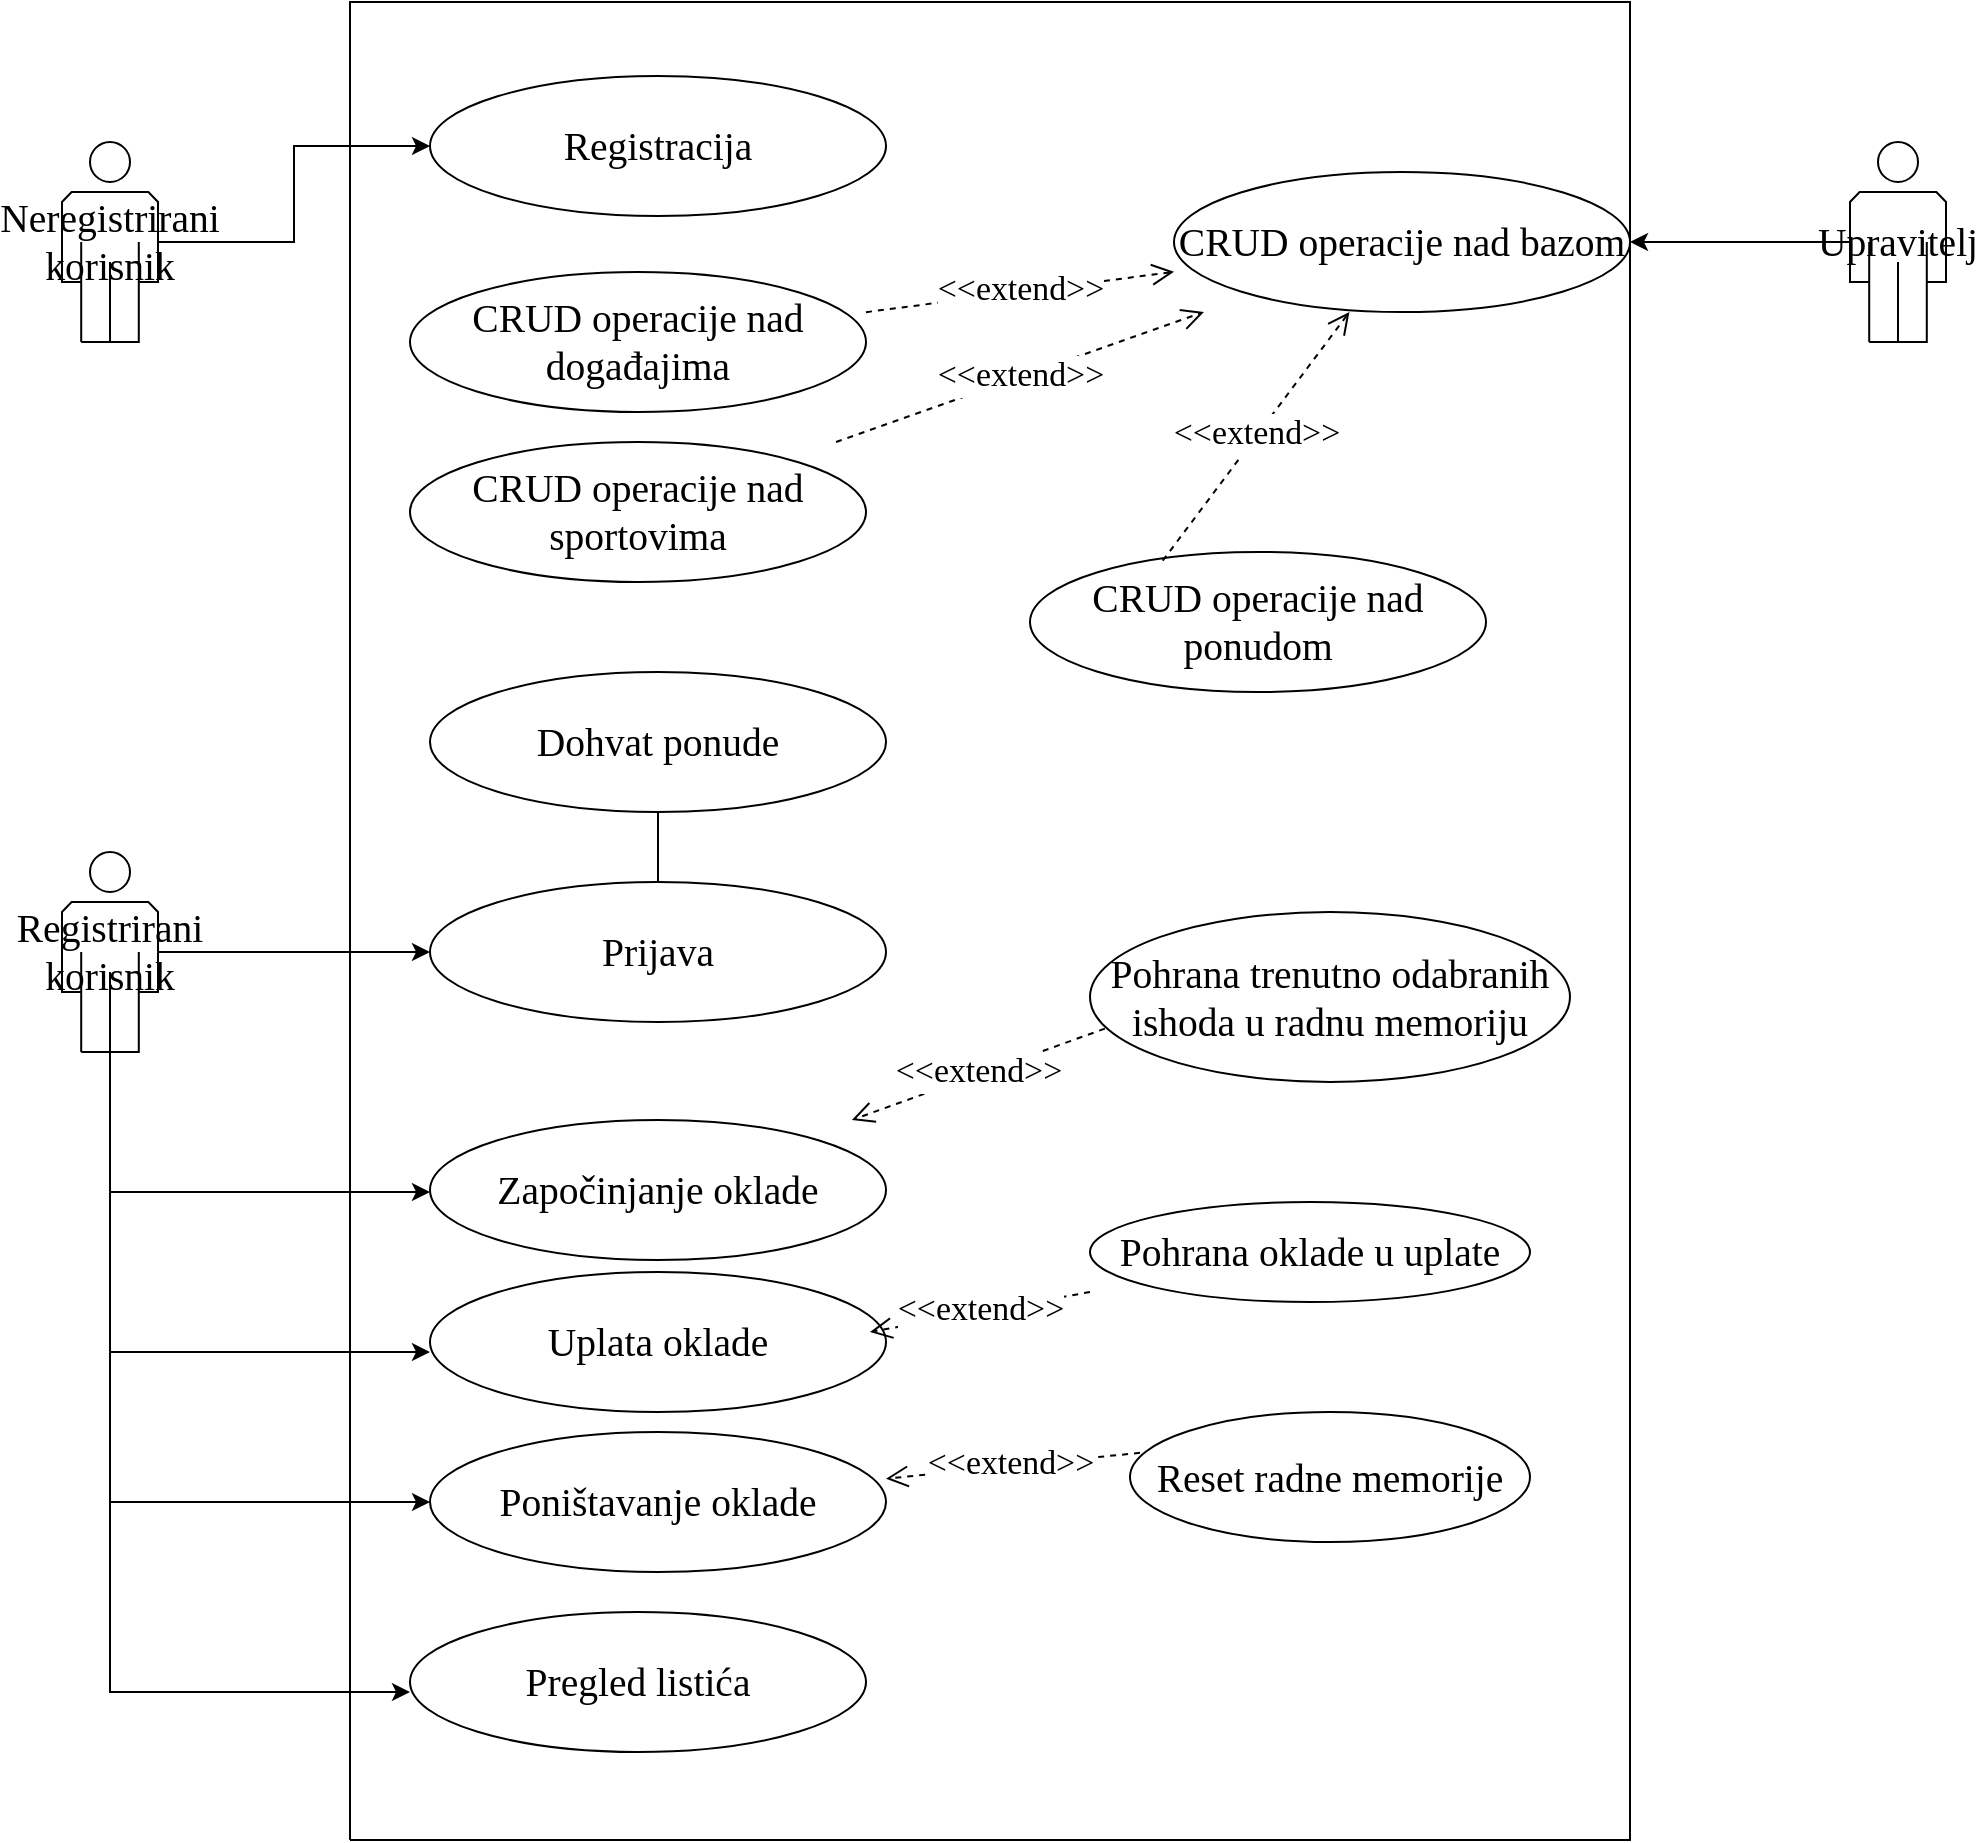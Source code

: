 <mxfile version="17.4.2" type="device"><diagram name="Page-1" id="Page-1"><mxGraphModel dx="1261" dy="709" grid="1" gridSize="10" guides="1" tooltips="1" connect="1" arrows="1" fold="1" page="1" pageScale="1" pageWidth="827" pageHeight="1169" math="0" shadow="0"><root><mxCell id="0"/><mxCell id="1" value="Container" parent="0"/><mxCell id="3" style="vsdxID=45;fillColor=none;gradientColor=none;strokeColor=none;spacingLeft=1;spacingRight=1;points=[[0.25,0,0],[0.5,0,0],[0.75,0,0],[1,0.25,0],[1,0.5,0],[1,0.75,0],[0.75,0.75,0],[0.5,0.75,0],[0.25,0.75,0],[0.25,0.75,0],[0.25,0.5,0],[0.25,0.25,0]];labelBackgroundColor=none;rounded=0;html=1;whiteSpace=wrap;" parent="1" vertex="1"><mxGeometry x="200" y="1125" width="640" height="919" as="geometry"/></mxCell><mxCell id="4" style="vsdxID=46;fillColor=#FFFFFF;gradientColor=none;shape=stencil(UzV2Ls5ILEhVNTIoLinKz04tz0wpyVA1dlE1MsrMy0gtyiwBslSNXVWNndPyi1LTi/JL81Ig/IJEkEoQKze/DGRCBUSfAUiHkUElhGdoAOG7QZTmZOYhKTWlkVqYJFmKiXcDVVSSqRDNS0AGIj7SMnNyINGJLI8ef0AhSNwbuwIA);strokeColor=#000000;points=[[0.25,0,0],[0.5,0,0],[0.75,0,0],[1,0.25,0],[1,0.5,0],[1,0.75,0],[0.75,1,0],[0.5,1,0],[0.25,1,0],[0,0.75,0],[0,0.5,0],[0,0.25,0]];labelBackgroundColor=none;rounded=0;html=1;whiteSpace=wrap;" parent="3" vertex="1"><mxGeometry width="640" height="919" as="geometry"/></mxCell><mxCell id="5" value="&lt;div style=&quot;font-size: 1px&quot;&gt;&lt;p style=&quot;align:center;margin-left:0;margin-right:0;margin-top:0px;margin-bottom:0px;text-indent:0;valign:middle;direction:ltr;&quot;&gt;&lt;/p&gt;&lt;/div&gt;" style="text;vsdxID=46;fillColor=none;gradientColor=none;strokeColor=none;points=[[0.25,0,0],[0.5,0,0],[0.75,0,0],[1,0.25,0],[1,0.5,0],[1,0.75,0],[0.75,1,0],[0.5,1,0],[0.25,1,0],[0,0.75,0],[0,0.5,0],[0,0.25,0]];labelBackgroundColor=none;rounded=0;html=1;whiteSpace=wrap;verticalAlign=middle;align=center;;html=1;" parent="4" vertex="1"><mxGeometry y="-0.4" width="640" height="919.4" as="geometry"/></mxCell><mxCell id="VFbhHZBmiAw4qEfNOJK4-58" style="edgeStyle=orthogonalEdgeStyle;rounded=0;orthogonalLoop=1;jettySize=auto;html=1;endArrow=none;endFill=0;" edge="1" parent="4" source="VFbhHZBmiAw4qEfNOJK4-38" target="VFbhHZBmiAw4qEfNOJK4-50"><mxGeometry relative="1" as="geometry"/></mxCell><mxCell id="VFbhHZBmiAw4qEfNOJK4-38" value="&lt;div style=&quot;font-size: 1px&quot;&gt;&lt;font style=&quot;font-size: 19.76px ; font-family: &amp;#34;times new roman&amp;#34; ; color: #000000 ; direction: ltr ; letter-spacing: 0px ; line-height: 120% ; opacity: 1&quot;&gt;Prijava&lt;/font&gt;&lt;/div&gt;" style="verticalAlign=middle;align=center;vsdxID=2;fillColor=#FFFFFF;gradientColor=none;shape=stencil(vVHLDsIgEPwajiQI6RfU+h8bu22JCGRB2/69kG1iazx58DazM/vIjjBtmiCi0CplCjecbZ8nYc5Ca+snJJsLEqYTph0C4Ujh4XvmEaqzont41gkL96naodXKrGF6YSfQtUi0OXXDVlqPfJNP6usotUhYbJIUMmQb/GGrAxpRljVycDBuc1hKM2LclX8/7H9nFfB+82Cd45T2+mcspcSRmu4F);points=[];labelBackgroundColor=none;rounded=0;html=1;whiteSpace=wrap;" vertex="1" parent="4"><mxGeometry x="40" y="440" width="228" height="70" as="geometry"/></mxCell><mxCell id="VFbhHZBmiAw4qEfNOJK4-50" value="&lt;div style=&quot;font-size: 1px&quot;&gt;&lt;font style=&quot;font-size: 19.76px ; font-family: &amp;#34;times new roman&amp;#34; ; color: #000000 ; direction: ltr ; letter-spacing: 0px ; line-height: 120% ; opacity: 1&quot;&gt;Dohvat ponude&lt;/font&gt;&lt;/div&gt;" style="verticalAlign=middle;align=center;vsdxID=2;fillColor=#FFFFFF;gradientColor=none;shape=stencil(vVHLDsIgEPwajiQI6RfU+h8bu22JCGRB2/69kG1iazx58DazM/vIjjBtmiCi0CplCjecbZ8nYc5Ca+snJJsLEqYTph0C4Ujh4XvmEaqzont41gkL96naodXKrGF6YSfQtUi0OXXDVlqPfJNP6usotUhYbJIUMmQb/GGrAxpRljVycDBuc1hKM2LclX8/7H9nFfB+82Cd45T2+mcspcSRmu4F);points=[];labelBackgroundColor=none;rounded=0;html=1;whiteSpace=wrap;" vertex="1" parent="4"><mxGeometry x="40" y="335" width="228" height="70" as="geometry"/></mxCell><mxCell id="VFbhHZBmiAw4qEfNOJK4-64" value="&lt;div style=&quot;font-size: 1px&quot;&gt;&lt;font style=&quot;font-size: 19.76px ; font-family: &amp;#34;times new roman&amp;#34; ; color: #000000 ; direction: ltr ; letter-spacing: 0px ; line-height: 120% ; opacity: 1&quot;&gt;Započinjanje oklade&lt;/font&gt;&lt;/div&gt;" style="verticalAlign=middle;align=center;vsdxID=2;fillColor=#FFFFFF;gradientColor=none;shape=stencil(vVHLDsIgEPwajiQI6RfU+h8bu22JCGRB2/69kG1iazx58DazM/vIjjBtmiCi0CplCjecbZ8nYc5Ca+snJJsLEqYTph0C4Ujh4XvmEaqzont41gkL96naodXKrGF6YSfQtUi0OXXDVlqPfJNP6usotUhYbJIUMmQb/GGrAxpRljVycDBuc1hKM2LclX8/7H9nFfB+82Cd45T2+mcspcSRmu4F);points=[];labelBackgroundColor=none;rounded=0;html=1;whiteSpace=wrap;" vertex="1" parent="4"><mxGeometry x="40" y="559" width="228" height="70" as="geometry"/></mxCell><mxCell id="18" value="&lt;div style=&quot;font-size: 1px&quot;&gt;&lt;font style=&quot;font-size: 19.76px ; font-family: &amp;#34;times new roman&amp;#34; ; color: #000000 ; direction: ltr ; letter-spacing: 0px ; line-height: 120% ; opacity: 1&quot;&gt;Pohrana trenutno odabranih ishoda u radnu memoriju&lt;br&gt;&lt;/font&gt;&lt;/div&gt;" style="verticalAlign=middle;align=center;vsdxID=12;fillColor=#FFFFFF;gradientColor=none;shape=stencil(vVHLDsIgEPwajiQI6RfU+h8bu22JCGRB2/69kG1iazx58DazM/vIjjBtmiCi0CplCjecbZ8nYc5Ca+snJJsLEqYTph0C4Ujh4XvmEaqzont41gkL96naodXKrGF6YSfQtUi0OXXDVlqPfJNP6usotUhYbJIUMmQb/GGrAxpRljVycDBuc1hKM2LclX8/7H9nFfB+82Cd45T2+mcspcSRmu4F);points=[];labelBackgroundColor=none;rounded=0;html=1;whiteSpace=wrap;" parent="4" vertex="1"><mxGeometry x="370" y="455" width="240" height="85" as="geometry"/></mxCell><mxCell id="35" value="&lt;div style=&quot;font-size: 1px&quot;&gt;&lt;p style=&quot;align:center;margin-left:0;margin-right:0;margin-top:0px;margin-bottom:0px;text-indent:0;valign:middle;direction:ltr;&quot;&gt;&lt;font style=&quot;font-size:16.93px;font-family:Times New Roman;color:#000000;direction:ltr;letter-spacing:0px;line-height:120%;opacity:1&quot;&gt;&amp;lt;&amp;lt;extend&amp;gt;&amp;gt;&lt;br/&gt;&lt;/font&gt;&lt;/p&gt;&lt;/div&gt;" style="vsdxID=28;edgeStyle=none;dashed=1;startArrow=none;endArrow=open;startSize=9;endSize=9;spacingTop=0;spacingBottom=0;spacingLeft=0;spacingRight=0;verticalAlign=middle;html=1;labelBackgroundColor=#ffffff;rounded=0;align=center;exitX=0.031;exitY=0.686;exitDx=0;exitDy=0;exitPerimeter=0;" parent="4" source="18" target="VFbhHZBmiAw4qEfNOJK4-64" edge="1"><mxGeometry relative="1" as="geometry"><mxPoint y="-1" as="offset"/><Array as="points"/><mxPoint x="266" y="178" as="targetPoint"/></mxGeometry></mxCell><mxCell id="VFbhHZBmiAw4qEfNOJK4-67" value="&lt;div style=&quot;font-size: 1px&quot;&gt;&lt;font style=&quot;font-size: 19.76px ; font-family: &amp;#34;times new roman&amp;#34; ; color: #000000 ; direction: ltr ; letter-spacing: 0px ; line-height: 120% ; opacity: 1&quot;&gt;Uplata oklade&lt;/font&gt;&lt;/div&gt;" style="verticalAlign=middle;align=center;vsdxID=2;fillColor=#FFFFFF;gradientColor=none;shape=stencil(vVHLDsIgEPwajiQI6RfU+h8bu22JCGRB2/69kG1iazx58DazM/vIjjBtmiCi0CplCjecbZ8nYc5Ca+snJJsLEqYTph0C4Ujh4XvmEaqzont41gkL96naodXKrGF6YSfQtUi0OXXDVlqPfJNP6usotUhYbJIUMmQb/GGrAxpRljVycDBuc1hKM2LclX8/7H9nFfB+82Cd45T2+mcspcSRmu4F);points=[];labelBackgroundColor=none;rounded=0;html=1;whiteSpace=wrap;" vertex="1" parent="4"><mxGeometry x="40" y="635" width="228" height="70" as="geometry"/></mxCell><mxCell id="VFbhHZBmiAw4qEfNOJK4-68" value="&lt;div style=&quot;font-size: 1px&quot;&gt;&lt;font style=&quot;font-size: 19.76px ; font-family: &amp;#34;times new roman&amp;#34; ; color: #000000 ; direction: ltr ; letter-spacing: 0px ; line-height: 120% ; opacity: 1&quot;&gt;Pohrana oklade u uplate&lt;br&gt;&lt;/font&gt;&lt;/div&gt;" style="verticalAlign=middle;align=center;vsdxID=12;fillColor=#FFFFFF;gradientColor=none;shape=stencil(vVHLDsIgEPwajiQI6RfU+h8bu22JCGRB2/69kG1iazx58DazM/vIjjBtmiCi0CplCjecbZ8nYc5Ca+snJJsLEqYTph0C4Ujh4XvmEaqzont41gkL96naodXKrGF6YSfQtUi0OXXDVlqPfJNP6usotUhYbJIUMmQb/GGrAxpRljVycDBuc1hKM2LclX8/7H9nFfB+82Cd45T2+mcspcSRmu4F);points=[];labelBackgroundColor=none;rounded=0;html=1;whiteSpace=wrap;" vertex="1" parent="4"><mxGeometry x="370" y="600" width="220" height="50" as="geometry"/></mxCell><mxCell id="VFbhHZBmiAw4qEfNOJK4-69" value="&lt;div style=&quot;font-size: 1px&quot;&gt;&lt;p style=&quot;align:center;margin-left:0;margin-right:0;margin-top:0px;margin-bottom:0px;text-indent:0;valign:middle;direction:ltr;&quot;&gt;&lt;font style=&quot;font-size:16.93px;font-family:Times New Roman;color:#000000;direction:ltr;letter-spacing:0px;line-height:120%;opacity:1&quot;&gt;&amp;lt;&amp;lt;extend&amp;gt;&amp;gt;&lt;br/&gt;&lt;/font&gt;&lt;/p&gt;&lt;/div&gt;" style="vsdxID=28;edgeStyle=none;dashed=1;startArrow=none;endArrow=open;startSize=9;endSize=9;spacingTop=0;spacingBottom=0;spacingLeft=0;spacingRight=0;verticalAlign=middle;html=1;labelBackgroundColor=#ffffff;rounded=0;align=center;" edge="1" parent="4" source="VFbhHZBmiAw4qEfNOJK4-68"><mxGeometry relative="1" as="geometry"><mxPoint y="-1" as="offset"/><Array as="points"/><mxPoint x="370" y="744.996" as="sourcePoint"/><mxPoint x="260" y="665" as="targetPoint"/></mxGeometry></mxCell><mxCell id="VFbhHZBmiAw4qEfNOJK4-71" value="&lt;div style=&quot;font-size: 1px&quot;&gt;&lt;font style=&quot;font-size: 19.76px ; font-family: &amp;#34;times new roman&amp;#34; ; color: #000000 ; direction: ltr ; letter-spacing: 0px ; line-height: 120% ; opacity: 1&quot;&gt;Poništavanje oklade&lt;/font&gt;&lt;/div&gt;" style="verticalAlign=middle;align=center;vsdxID=2;fillColor=#FFFFFF;gradientColor=none;shape=stencil(vVHLDsIgEPwajiQI6RfU+h8bu22JCGRB2/69kG1iazx58DazM/vIjjBtmiCi0CplCjecbZ8nYc5Ca+snJJsLEqYTph0C4Ujh4XvmEaqzont41gkL96naodXKrGF6YSfQtUi0OXXDVlqPfJNP6usotUhYbJIUMmQb/GGrAxpRljVycDBuc1hKM2LclX8/7H9nFfB+82Cd45T2+mcspcSRmu4F);points=[];labelBackgroundColor=none;rounded=0;html=1;whiteSpace=wrap;" vertex="1" parent="4"><mxGeometry x="40" y="715" width="228" height="70" as="geometry"/></mxCell><mxCell id="19" value="&lt;div style=&quot;font-size: 1px&quot;&gt;&lt;font style=&quot;font-size: 19.76px ; font-family: &amp;#34;times new roman&amp;#34; ; color: #000000 ; direction: ltr ; letter-spacing: 0px ; line-height: 120% ; opacity: 1&quot;&gt;Reset radne memorije&lt;br&gt;&lt;/font&gt;&lt;/div&gt;" style="verticalAlign=middle;align=center;vsdxID=23;fillColor=#FFFFFF;gradientColor=none;shape=stencil(vVHLDsIgEPwajiQI6RfU+h8bu22JCGRB2/69kG1iazx58DazM/vIjjBtmiCi0CplCjecbZ8nYc5Ca+snJJsLEqYTph0C4Ujh4XvmEaqzont41gkL96naodXKrGF6YSfQtUi0OXXDVlqPfJNP6usotUhYbJIUMmQb/GGrAxpRljVycDBuc1hKM2LclX8/7H9nFfB+82Cd45T2+mcspcSRmu4F);points=[];labelBackgroundColor=none;rounded=0;html=1;whiteSpace=wrap;" parent="4" vertex="1"><mxGeometry x="390" y="705" width="200" height="65" as="geometry"/></mxCell><mxCell id="34" value="&lt;div style=&quot;font-size: 1px&quot;&gt;&lt;p style=&quot;align:center;margin-left:0;margin-right:0;margin-top:0px;margin-bottom:0px;text-indent:0;valign:middle;direction:ltr;&quot;&gt;&lt;font style=&quot;font-size:16.93px;font-family:Times New Roman;color:#000000;direction:ltr;letter-spacing:0px;line-height:120%;opacity:1&quot;&gt;&amp;lt;&amp;lt;extend&amp;gt;&amp;gt;&lt;br/&gt;&lt;/font&gt;&lt;/p&gt;&lt;/div&gt;" style="vsdxID=27;edgeStyle=none;dashed=1;startArrow=none;endArrow=open;startSize=9;endSize=9;spacingTop=0;spacingBottom=0;spacingLeft=0;spacingRight=0;verticalAlign=middle;html=1;labelBackgroundColor=#ffffff;rounded=0;align=center;exitX=0.025;exitY=0.314;exitDx=0;exitDy=0;exitPerimeter=0;" parent="4" source="19" target="VFbhHZBmiAw4qEfNOJK4-71" edge="1"><mxGeometry relative="1" as="geometry"><mxPoint x="-1" y="-1" as="offset"/><Array as="points"/><mxPoint x="266" y="196" as="targetPoint"/></mxGeometry></mxCell><mxCell id="VFbhHZBmiAw4qEfNOJK4-88" value="&lt;div style=&quot;font-size: 1px&quot;&gt;&lt;font style=&quot;font-size: 19.76px ; font-family: &amp;#34;times new roman&amp;#34; ; color: #000000 ; direction: ltr ; letter-spacing: 0px ; line-height: 120% ; opacity: 1&quot;&gt;Pregled listića&lt;/font&gt;&lt;/div&gt;" style="verticalAlign=middle;align=center;vsdxID=2;fillColor=#FFFFFF;gradientColor=none;shape=stencil(vVHLDsIgEPwajiQI6RfU+h8bu22JCGRB2/69kG1iazx58DazM/vIjjBtmiCi0CplCjecbZ8nYc5Ca+snJJsLEqYTph0C4Ujh4XvmEaqzont41gkL96naodXKrGF6YSfQtUi0OXXDVlqPfJNP6usotUhYbJIUMmQb/GGrAxpRljVycDBuc1hKM2LclX8/7H9nFfB+82Cd45T2+mcspcSRmu4F);points=[];labelBackgroundColor=none;rounded=0;html=1;whiteSpace=wrap;" vertex="1" parent="4"><mxGeometry x="30" y="805" width="228" height="70" as="geometry"/></mxCell><mxCell id="VFbhHZBmiAw4qEfNOJK4-92" value="&lt;div style=&quot;font-size: 1px&quot;&gt;&lt;font style=&quot;font-size: 19.76px ; font-family: &amp;#34;times new roman&amp;#34; ; color: #000000 ; direction: ltr ; letter-spacing: 0px ; line-height: 120% ; opacity: 1&quot;&gt;CRUD operacije nad bazom&lt;/font&gt;&lt;/div&gt;" style="verticalAlign=middle;align=center;vsdxID=2;fillColor=#FFFFFF;gradientColor=none;shape=stencil(vVHLDsIgEPwajiQI6RfU+h8bu22JCGRB2/69kG1iazx58DazM/vIjjBtmiCi0CplCjecbZ8nYc5Ca+snJJsLEqYTph0C4Ujh4XvmEaqzont41gkL96naodXKrGF6YSfQtUi0OXXDVlqPfJNP6usotUhYbJIUMmQb/GGrAxpRljVycDBuc1hKM2LclX8/7H9nFfB+82Cd45T2+mcspcSRmu4F);points=[];labelBackgroundColor=none;rounded=0;html=1;whiteSpace=wrap;" vertex="1" parent="4"><mxGeometry x="412" y="85" width="228" height="70" as="geometry"/></mxCell><mxCell id="VFbhHZBmiAw4qEfNOJK4-94" value="&lt;div style=&quot;font-size: 1px&quot;&gt;&lt;font style=&quot;font-size: 19.76px ; font-family: &amp;#34;times new roman&amp;#34; ; color: #000000 ; direction: ltr ; letter-spacing: 0px ; line-height: 120% ; opacity: 1&quot;&gt;CRUD operacije nad događajima&lt;/font&gt;&lt;/div&gt;" style="verticalAlign=middle;align=center;vsdxID=2;fillColor=#FFFFFF;gradientColor=none;shape=stencil(vVHLDsIgEPwajiQI6RfU+h8bu22JCGRB2/69kG1iazx58DazM/vIjjBtmiCi0CplCjecbZ8nYc5Ca+snJJsLEqYTph0C4Ujh4XvmEaqzont41gkL96naodXKrGF6YSfQtUi0OXXDVlqPfJNP6usotUhYbJIUMmQb/GGrAxpRljVycDBuc1hKM2LclX8/7H9nFfB+82Cd45T2+mcspcSRmu4F);points=[];labelBackgroundColor=none;rounded=0;html=1;whiteSpace=wrap;" vertex="1" parent="4"><mxGeometry x="30" y="135" width="228" height="70" as="geometry"/></mxCell><mxCell id="VFbhHZBmiAw4qEfNOJK4-95" value="&lt;div style=&quot;font-size: 1px&quot;&gt;&lt;font style=&quot;font-size: 19.76px ; font-family: &amp;#34;times new roman&amp;#34; ; color: #000000 ; direction: ltr ; letter-spacing: 0px ; line-height: 120% ; opacity: 1&quot;&gt;CRUD operacije nad sportovima&lt;/font&gt;&lt;/div&gt;" style="verticalAlign=middle;align=center;vsdxID=2;fillColor=#FFFFFF;gradientColor=none;shape=stencil(vVHLDsIgEPwajiQI6RfU+h8bu22JCGRB2/69kG1iazx58DazM/vIjjBtmiCi0CplCjecbZ8nYc5Ca+snJJsLEqYTph0C4Ujh4XvmEaqzont41gkL96naodXKrGF6YSfQtUi0OXXDVlqPfJNP6usotUhYbJIUMmQb/GGrAxpRljVycDBuc1hKM2LclX8/7H9nFfB+82Cd45T2+mcspcSRmu4F);points=[];labelBackgroundColor=none;rounded=0;html=1;whiteSpace=wrap;" vertex="1" parent="4"><mxGeometry x="30" y="220" width="228" height="70" as="geometry"/></mxCell><mxCell id="VFbhHZBmiAw4qEfNOJK4-96" value="&lt;div style=&quot;font-size: 1px&quot;&gt;&lt;font style=&quot;font-size: 19.76px ; font-family: &amp;#34;times new roman&amp;#34; ; color: #000000 ; direction: ltr ; letter-spacing: 0px ; line-height: 120% ; opacity: 1&quot;&gt;CRUD operacije nad ponudom&lt;/font&gt;&lt;/div&gt;" style="verticalAlign=middle;align=center;vsdxID=2;fillColor=#FFFFFF;gradientColor=none;shape=stencil(vVHLDsIgEPwajiQI6RfU+h8bu22JCGRB2/69kG1iazx58DazM/vIjjBtmiCi0CplCjecbZ8nYc5Ca+snJJsLEqYTph0C4Ujh4XvmEaqzont41gkL96naodXKrGF6YSfQtUi0OXXDVlqPfJNP6usotUhYbJIUMmQb/GGrAxpRljVycDBuc1hKM2LclX8/7H9nFfB+82Cd45T2+mcspcSRmu4F);points=[];labelBackgroundColor=none;rounded=0;html=1;whiteSpace=wrap;" vertex="1" parent="4"><mxGeometry x="340" y="275" width="228" height="70" as="geometry"/></mxCell><mxCell id="VFbhHZBmiAw4qEfNOJK4-97" value="&lt;div style=&quot;font-size: 1px&quot;&gt;&lt;p style=&quot;align:center;margin-left:0;margin-right:0;margin-top:0px;margin-bottom:0px;text-indent:0;valign:middle;direction:ltr;&quot;&gt;&lt;font style=&quot;font-size:16.93px;font-family:Times New Roman;color:#000000;direction:ltr;letter-spacing:0px;line-height:120%;opacity:1&quot;&gt;&amp;lt;&amp;lt;extend&amp;gt;&amp;gt;&lt;br/&gt;&lt;/font&gt;&lt;/p&gt;&lt;/div&gt;" style="vsdxID=28;edgeStyle=none;dashed=1;startArrow=none;endArrow=open;startSize=9;endSize=9;spacingTop=0;spacingBottom=0;spacingLeft=0;spacingRight=0;verticalAlign=middle;html=1;labelBackgroundColor=#ffffff;rounded=0;align=center;" edge="1" parent="4" source="VFbhHZBmiAw4qEfNOJK4-94" target="VFbhHZBmiAw4qEfNOJK4-92"><mxGeometry relative="1" as="geometry"><mxPoint y="-1" as="offset"/><Array as="points"/><mxPoint x="506.58" y="54.996" as="sourcePoint"/><mxPoint x="379.996" y="100.71" as="targetPoint"/></mxGeometry></mxCell><mxCell id="VFbhHZBmiAw4qEfNOJK4-98" value="&lt;div style=&quot;font-size: 1px&quot;&gt;&lt;p style=&quot;align:center;margin-left:0;margin-right:0;margin-top:0px;margin-bottom:0px;text-indent:0;valign:middle;direction:ltr;&quot;&gt;&lt;font style=&quot;font-size:16.93px;font-family:Times New Roman;color:#000000;direction:ltr;letter-spacing:0px;line-height:120%;opacity:1&quot;&gt;&amp;lt;&amp;lt;extend&amp;gt;&amp;gt;&lt;br/&gt;&lt;/font&gt;&lt;/p&gt;&lt;/div&gt;" style="vsdxID=28;edgeStyle=none;dashed=1;startArrow=none;endArrow=open;startSize=9;endSize=9;spacingTop=0;spacingBottom=0;spacingLeft=0;spacingRight=0;verticalAlign=middle;html=1;labelBackgroundColor=#ffffff;rounded=0;align=center;" edge="1" parent="4" source="VFbhHZBmiAw4qEfNOJK4-95" target="VFbhHZBmiAw4qEfNOJK4-92"><mxGeometry relative="1" as="geometry"><mxPoint y="-1" as="offset"/><Array as="points"/><mxPoint x="300" y="204.999" as="sourcePoint"/><mxPoint x="454" y="184.841" as="targetPoint"/></mxGeometry></mxCell><mxCell id="VFbhHZBmiAw4qEfNOJK4-99" value="&lt;div style=&quot;font-size: 1px&quot;&gt;&lt;p style=&quot;align:center;margin-left:0;margin-right:0;margin-top:0px;margin-bottom:0px;text-indent:0;valign:middle;direction:ltr;&quot;&gt;&lt;font style=&quot;font-size:16.93px;font-family:Times New Roman;color:#000000;direction:ltr;letter-spacing:0px;line-height:120%;opacity:1&quot;&gt;&amp;lt;&amp;lt;extend&amp;gt;&amp;gt;&lt;br/&gt;&lt;/font&gt;&lt;/p&gt;&lt;/div&gt;" style="vsdxID=28;edgeStyle=none;dashed=1;startArrow=none;endArrow=open;startSize=9;endSize=9;spacingTop=0;spacingBottom=0;spacingLeft=0;spacingRight=0;verticalAlign=middle;html=1;labelBackgroundColor=#ffffff;rounded=0;align=center;exitX=0.291;exitY=0.062;exitDx=0;exitDy=0;exitPerimeter=0;" edge="1" parent="4" source="VFbhHZBmiAw4qEfNOJK4-96" target="VFbhHZBmiAw4qEfNOJK4-92"><mxGeometry relative="1" as="geometry"><mxPoint y="-1" as="offset"/><Array as="points"/><mxPoint x="406.077" y="260" as="sourcePoint"/><mxPoint x="590.003" y="195" as="targetPoint"/></mxGeometry></mxCell><mxCell id="6" style="vsdxID=48;fillColor=none;gradientColor=none;gradientDirection=north;strokeColor=none;spacingLeft=1;spacingRight=1;points=[[0.25,0,0],[0.5,0,0],[0.75,0,0],[1,0.25,0],[1,0.5,0],[1,0.75,0],[0.75,1,0],[0.5,1,0],[0.25,1,0],[0,0.75,0],[0,0.5,0],[0,0.25,0]];labelBackgroundColor=none;rounded=0;html=1;whiteSpace=wrap;" parent="3" vertex="1"><mxGeometry width="640" height="30" as="geometry"/></mxCell><mxCell id="7" value="&lt;div style=&quot;font-size: 1px&quot;&gt;&lt;p style=&quot;align:center;margin-left:0;margin-right:0;margin-top:0px;margin-bottom:0px;text-indent:0;valign:middle;direction:ltr;&quot;&gt;&lt;/p&gt;&lt;/div&gt;" style="verticalAlign=middle;align=center;vsdxID=49;fillColor=none;gradientColor=none;strokeColor=none;points=[[0.25,0,0],[0.5,0,0],[0.75,0,0],[1,0.25,0],[1,0.5,0],[1,0.75,0],[0.75,1,0],[0.5,1,0],[0.25,1,0],[0,0.75,0],[0,0.5,0],[0,0.25,0]];labelBackgroundColor=none;rounded=0;html=1;whiteSpace=wrap;" parent="6" vertex="1"><mxGeometry width="640" height="30" as="geometry"/></mxCell><mxCell id="8" value="&lt;div style=&quot;font-size: 1px&quot;&gt;&lt;/div&gt;" style="text;vsdxID=48;fillColor=none;gradientColor=none;gradientDirection=north;strokeColor=none;spacingLeft=1;spacingRight=1;points=[[0.25,0,0],[0.5,0,0],[0.75,0,0],[1,0.25,0],[1,0.5,0],[1,0.75,0],[0.75,1,0],[0.5,1,0],[0.25,1,0],[0,0.75,0],[0,0.5,0],[0,0.25,0]];labelBackgroundColor=none;rounded=0;html=1;whiteSpace=wrap;verticalAlign=middle;align=left;;html=1;" parent="6" vertex="1"><mxGeometry width="640" height="30" as="geometry"/></mxCell><mxCell id="VFbhHZBmiAw4qEfNOJK4-42" style="edgeStyle=orthogonalEdgeStyle;rounded=0;orthogonalLoop=1;jettySize=auto;html=1;" edge="1" parent="1" source="9" target="10"><mxGeometry relative="1" as="geometry"/></mxCell><mxCell id="9" value="&lt;div style=&quot;font-size: 1px&quot;&gt;&lt;font style=&quot;font-size: 19.76px ; font-family: &amp;#34;times new roman&amp;#34; ; color: #000000 ; direction: ltr ; letter-spacing: 0px ; line-height: 120% ; opacity: 1&quot;&gt;Neregistrirani korisnik&lt;br&gt;&lt;/font&gt;&lt;/div&gt;" style="verticalAlign=middle;align=center;vsdxID=1;fillColor=#FFFFFF;gradientColor=none;shape=stencil(tZTbDoIwDEC/Zo+QsQnis5f/WHTA4mSkTMW/d6SiQIQg6lu7nna9pYSvy0wUkjBaWjBHeVUHmxG+IYypPJOgrJMI3xK+TgzIFMw5P6BeiJqspZO51BEq9GO0dmH0hmpAUd8hq1U+zIbT0eUIOpfkI2TQRVk4jK6mo01zpmUwva54Njo2gviDyYbz2ehHYccXsbe0Kz+IenibFrB3JniOwl8wpKHpG6pV03A/XrwLRytPVKr0wFhhlck7a6gFpNJzX3mJFunDD03lVcqi9fxNcoO1/iU5J7wuRaK0xkPTtvcvi3vCq8S3dw==);points=[];labelBackgroundColor=none;rounded=0;html=1;whiteSpace=wrap;" parent="1" vertex="1"><mxGeometry x="56" y="1195" width="48" height="100" as="geometry"/></mxCell><mxCell id="10" value="&lt;div style=&quot;font-size: 1px&quot;&gt;&lt;font style=&quot;font-size: 19.76px ; font-family: &amp;#34;times new roman&amp;#34; ; color: #000000 ; direction: ltr ; letter-spacing: 0px ; line-height: 120% ; opacity: 1&quot;&gt;Registracija&lt;/font&gt;&lt;/div&gt;" style="verticalAlign=middle;align=center;vsdxID=2;fillColor=#FFFFFF;gradientColor=none;shape=stencil(vVHLDsIgEPwajiQI6RfU+h8bu22JCGRB2/69kG1iazx58DazM/vIjjBtmiCi0CplCjecbZ8nYc5Ca+snJJsLEqYTph0C4Ujh4XvmEaqzont41gkL96naodXKrGF6YSfQtUi0OXXDVlqPfJNP6usotUhYbJIUMmQb/GGrAxpRljVycDBuc1hKM2LclX8/7H9nFfB+82Cd45T2+mcspcSRmu4F);points=[];labelBackgroundColor=none;rounded=0;html=1;whiteSpace=wrap;" parent="1" vertex="1"><mxGeometry x="240" y="1162" width="228" height="70" as="geometry"/></mxCell><mxCell id="VFbhHZBmiAw4qEfNOJK4-41" style="edgeStyle=orthogonalEdgeStyle;rounded=0;orthogonalLoop=1;jettySize=auto;html=1;" edge="1" parent="1" source="VFbhHZBmiAw4qEfNOJK4-37" target="VFbhHZBmiAw4qEfNOJK4-38"><mxGeometry relative="1" as="geometry"/></mxCell><mxCell id="VFbhHZBmiAw4qEfNOJK4-66" style="edgeStyle=orthogonalEdgeStyle;rounded=0;orthogonalLoop=1;jettySize=auto;html=1;endArrow=classic;endFill=1;" edge="1" parent="1" source="VFbhHZBmiAw4qEfNOJK4-37" target="VFbhHZBmiAw4qEfNOJK4-64"><mxGeometry relative="1" as="geometry"><Array as="points"><mxPoint x="80" y="1720"/></Array></mxGeometry></mxCell><mxCell id="VFbhHZBmiAw4qEfNOJK4-70" style="edgeStyle=orthogonalEdgeStyle;rounded=0;orthogonalLoop=1;jettySize=auto;html=1;endArrow=classic;endFill=1;" edge="1" parent="1" source="VFbhHZBmiAw4qEfNOJK4-37" target="VFbhHZBmiAw4qEfNOJK4-67"><mxGeometry relative="1" as="geometry"><Array as="points"><mxPoint x="80" y="1800"/></Array></mxGeometry></mxCell><mxCell id="VFbhHZBmiAw4qEfNOJK4-89" style="edgeStyle=orthogonalEdgeStyle;rounded=0;orthogonalLoop=1;jettySize=auto;html=1;endArrow=classic;endFill=1;" edge="1" parent="1" source="VFbhHZBmiAw4qEfNOJK4-37" target="VFbhHZBmiAw4qEfNOJK4-88"><mxGeometry relative="1" as="geometry"><Array as="points"><mxPoint x="80" y="1970"/></Array></mxGeometry></mxCell><mxCell id="VFbhHZBmiAw4qEfNOJK4-90" style="edgeStyle=orthogonalEdgeStyle;rounded=0;orthogonalLoop=1;jettySize=auto;html=1;endArrow=classic;endFill=1;" edge="1" parent="1" source="VFbhHZBmiAw4qEfNOJK4-37" target="VFbhHZBmiAw4qEfNOJK4-71"><mxGeometry relative="1" as="geometry"><Array as="points"><mxPoint x="80" y="1875"/></Array></mxGeometry></mxCell><mxCell id="VFbhHZBmiAw4qEfNOJK4-37" value="&lt;div style=&quot;font-size: 1px&quot;&gt;&lt;font style=&quot;font-size: 19.76px ; font-family: &amp;#34;times new roman&amp;#34; ; color: #000000 ; direction: ltr ; letter-spacing: 0px ; line-height: 120% ; opacity: 1&quot;&gt;Registrirani korisnik&lt;br&gt;&lt;/font&gt;&lt;/div&gt;" style="verticalAlign=middle;align=center;vsdxID=1;fillColor=#FFFFFF;gradientColor=none;shape=stencil(tZTbDoIwDEC/Zo+QsQnis5f/WHTA4mSkTMW/d6SiQIQg6lu7nna9pYSvy0wUkjBaWjBHeVUHmxG+IYypPJOgrJMI3xK+TgzIFMw5P6BeiJqspZO51BEq9GO0dmH0hmpAUd8hq1U+zIbT0eUIOpfkI2TQRVk4jK6mo01zpmUwva54Njo2gviDyYbz2ehHYccXsbe0Kz+IenibFrB3JniOwl8wpKHpG6pV03A/XrwLRytPVKr0wFhhlck7a6gFpNJzX3mJFunDD03lVcqi9fxNcoO1/iU5J7wuRaK0xkPTtvcvi3vCq8S3dw==);points=[];labelBackgroundColor=none;rounded=0;html=1;whiteSpace=wrap;" vertex="1" parent="1"><mxGeometry x="56" y="1550" width="48" height="100" as="geometry"/></mxCell><mxCell id="VFbhHZBmiAw4qEfNOJK4-93" style="edgeStyle=orthogonalEdgeStyle;rounded=0;orthogonalLoop=1;jettySize=auto;html=1;endArrow=classic;endFill=1;" edge="1" parent="1" source="VFbhHZBmiAw4qEfNOJK4-91" target="VFbhHZBmiAw4qEfNOJK4-92"><mxGeometry relative="1" as="geometry"/></mxCell><mxCell id="VFbhHZBmiAw4qEfNOJK4-91" value="&lt;div style=&quot;font-size: 1px&quot;&gt;&lt;font style=&quot;font-size: 19.76px ; font-family: &amp;#34;times new roman&amp;#34; ; color: #000000 ; direction: ltr ; letter-spacing: 0px ; line-height: 120% ; opacity: 1&quot;&gt;Upravitelj&lt;br&gt;&lt;/font&gt;&lt;/div&gt;" style="verticalAlign=middle;align=center;vsdxID=1;fillColor=#FFFFFF;gradientColor=none;shape=stencil(tZTbDoIwDEC/Zo+QsQnis5f/WHTA4mSkTMW/d6SiQIQg6lu7nna9pYSvy0wUkjBaWjBHeVUHmxG+IYypPJOgrJMI3xK+TgzIFMw5P6BeiJqspZO51BEq9GO0dmH0hmpAUd8hq1U+zIbT0eUIOpfkI2TQRVk4jK6mo01zpmUwva54Njo2gviDyYbz2ehHYccXsbe0Kz+IenibFrB3JniOwl8wpKHpG6pV03A/XrwLRytPVKr0wFhhlck7a6gFpNJzX3mJFunDD03lVcqi9fxNcoO1/iU5J7wuRaK0xkPTtvcvi3vCq8S3dw==);points=[];labelBackgroundColor=none;rounded=0;html=1;whiteSpace=wrap;" vertex="1" parent="1"><mxGeometry x="950" y="1195" width="48" height="100" as="geometry"/></mxCell><mxCell id="2" value="Connector" parent="0"/></root></mxGraphModel></diagram></mxfile>